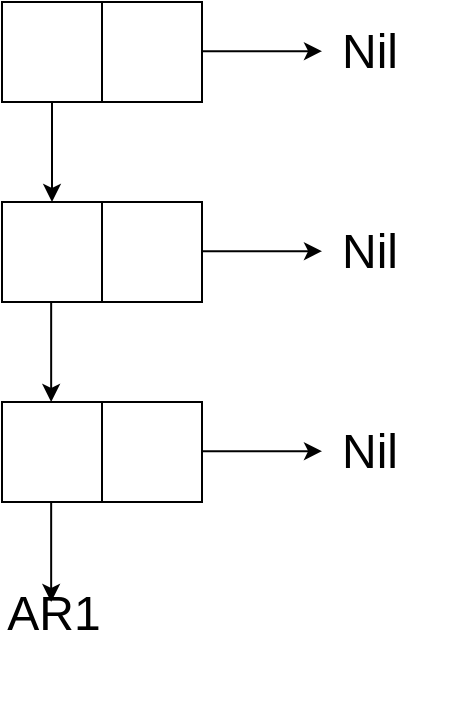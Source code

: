 <mxfile version="14.0.1" type="device"><diagram id="55B8MnaM-QUM5OCiwBb2" name="Page-1"><mxGraphModel dx="1145" dy="658" grid="1" gridSize="10" guides="1" tooltips="1" connect="1" arrows="1" fold="1" page="1" pageScale="1" pageWidth="827" pageHeight="1169" math="0" shadow="0"><root><mxCell id="0"/><mxCell id="1" parent="0"/><mxCell id="NB8qOh1qbx0PdNZrkq45-1" value="" style="rounded=0;whiteSpace=wrap;html=1;" vertex="1" parent="1"><mxGeometry x="230" y="180" width="50" height="50" as="geometry"/></mxCell><mxCell id="NB8qOh1qbx0PdNZrkq45-2" value="" style="rounded=0;whiteSpace=wrap;html=1;" vertex="1" parent="1"><mxGeometry x="280" y="180" width="50" height="50" as="geometry"/></mxCell><mxCell id="NB8qOh1qbx0PdNZrkq45-7" value="" style="rounded=0;whiteSpace=wrap;html=1;" vertex="1" parent="1"><mxGeometry x="230" y="280" width="50" height="50" as="geometry"/></mxCell><mxCell id="NB8qOh1qbx0PdNZrkq45-8" value="" style="rounded=0;whiteSpace=wrap;html=1;" vertex="1" parent="1"><mxGeometry x="280" y="280" width="50" height="50" as="geometry"/></mxCell><mxCell id="NB8qOh1qbx0PdNZrkq45-17" value="" style="endArrow=classic;html=1;exitX=0.5;exitY=1;exitDx=0;exitDy=0;entryX=0.5;entryY=0;entryDx=0;entryDy=0;" edge="1" parent="1" source="NB8qOh1qbx0PdNZrkq45-1" target="NB8qOh1qbx0PdNZrkq45-7"><mxGeometry width="50" height="50" relative="1" as="geometry"><mxPoint x="360" y="320" as="sourcePoint"/><mxPoint x="410" y="270" as="targetPoint"/></mxGeometry></mxCell><mxCell id="NB8qOh1qbx0PdNZrkq45-20" value="" style="endArrow=classic;html=1;exitX=0.5;exitY=1;exitDx=0;exitDy=0;entryX=0.5;entryY=0;entryDx=0;entryDy=0;" edge="1" parent="1"><mxGeometry width="50" height="50" relative="1" as="geometry"><mxPoint x="254.58" y="330" as="sourcePoint"/><mxPoint x="254.58" y="380" as="targetPoint"/></mxGeometry></mxCell><mxCell id="NB8qOh1qbx0PdNZrkq45-24" value="" style="endArrow=classic;html=1;exitX=1;exitY=0.5;exitDx=0;exitDy=0;entryX=0;entryY=0.5;entryDx=0;entryDy=0;" edge="1" parent="1"><mxGeometry width="50" height="50" relative="1" as="geometry"><mxPoint x="330" y="304.58" as="sourcePoint"/><mxPoint x="390" y="304.58" as="targetPoint"/></mxGeometry></mxCell><mxCell id="NB8qOh1qbx0PdNZrkq45-28" value="&lt;font style=&quot;font-size: 24px&quot;&gt;Nil&lt;/font&gt;" style="text;html=1;strokeColor=none;fillColor=none;align=center;verticalAlign=middle;whiteSpace=wrap;rounded=0;" vertex="1" parent="1"><mxGeometry x="374" y="285" width="80" height="40" as="geometry"/></mxCell><mxCell id="NB8qOh1qbx0PdNZrkq45-29" value="&lt;font style=&quot;font-size: 24px&quot;&gt;Nil&lt;/font&gt;" style="text;html=1;strokeColor=none;fillColor=none;align=center;verticalAlign=middle;whiteSpace=wrap;rounded=0;" vertex="1" parent="1"><mxGeometry x="374" y="185" width="80" height="40" as="geometry"/></mxCell><mxCell id="NB8qOh1qbx0PdNZrkq45-32" value="&lt;font style=&quot;font-size: 24px&quot;&gt;AR1&lt;/font&gt;" style="text;html=1;strokeColor=none;fillColor=none;align=center;verticalAlign=middle;whiteSpace=wrap;rounded=0;" vertex="1" parent="1"><mxGeometry x="235" y="390" width="40" height="20" as="geometry"/></mxCell><mxCell id="NB8qOh1qbx0PdNZrkq45-36" value="" style="rounded=0;whiteSpace=wrap;html=1;" vertex="1" parent="1"><mxGeometry x="230" y="380" width="50" height="50" as="geometry"/></mxCell><mxCell id="NB8qOh1qbx0PdNZrkq45-37" value="" style="rounded=0;whiteSpace=wrap;html=1;" vertex="1" parent="1"><mxGeometry x="280" y="380" width="50" height="50" as="geometry"/></mxCell><mxCell id="NB8qOh1qbx0PdNZrkq45-38" value="" style="rounded=0;whiteSpace=wrap;html=1;" vertex="1" parent="1"><mxGeometry x="230" y="380" width="50" height="50" as="geometry"/></mxCell><mxCell id="NB8qOh1qbx0PdNZrkq45-39" value="" style="rounded=0;whiteSpace=wrap;html=1;" vertex="1" parent="1"><mxGeometry x="280" y="380" width="50" height="50" as="geometry"/></mxCell><mxCell id="NB8qOh1qbx0PdNZrkq45-40" value="" style="endArrow=classic;html=1;exitX=0.5;exitY=1;exitDx=0;exitDy=0;entryX=0.5;entryY=0;entryDx=0;entryDy=0;" edge="1" parent="1"><mxGeometry width="50" height="50" relative="1" as="geometry"><mxPoint x="254.58" y="430" as="sourcePoint"/><mxPoint x="254.58" y="480" as="targetPoint"/></mxGeometry></mxCell><mxCell id="NB8qOh1qbx0PdNZrkq45-41" value="" style="endArrow=classic;html=1;exitX=1;exitY=0.5;exitDx=0;exitDy=0;entryX=0;entryY=0.5;entryDx=0;entryDy=0;" edge="1" parent="1"><mxGeometry width="50" height="50" relative="1" as="geometry"><mxPoint x="330" y="404.58" as="sourcePoint"/><mxPoint x="390" y="404.58" as="targetPoint"/></mxGeometry></mxCell><mxCell id="NB8qOh1qbx0PdNZrkq45-42" value="&lt;font style=&quot;font-size: 24px&quot;&gt;AR1&lt;br&gt;&lt;br&gt;&lt;/font&gt;" style="text;html=1;strokeColor=none;fillColor=none;align=center;verticalAlign=middle;whiteSpace=wrap;rounded=0;" vertex="1" parent="1"><mxGeometry x="236" y="490" width="40" height="20" as="geometry"/></mxCell><mxCell id="NB8qOh1qbx0PdNZrkq45-43" value="&lt;font style=&quot;font-size: 24px&quot;&gt;Nil&lt;/font&gt;" style="text;html=1;strokeColor=none;fillColor=none;align=center;verticalAlign=middle;whiteSpace=wrap;rounded=0;" vertex="1" parent="1"><mxGeometry x="374" y="385" width="80" height="40" as="geometry"/></mxCell><mxCell id="NB8qOh1qbx0PdNZrkq45-44" value="" style="endArrow=classic;html=1;exitX=1;exitY=0.5;exitDx=0;exitDy=0;entryX=0;entryY=0.5;entryDx=0;entryDy=0;" edge="1" parent="1"><mxGeometry width="50" height="50" relative="1" as="geometry"><mxPoint x="330" y="204.58" as="sourcePoint"/><mxPoint x="390" y="204.58" as="targetPoint"/></mxGeometry></mxCell></root></mxGraphModel></diagram></mxfile>